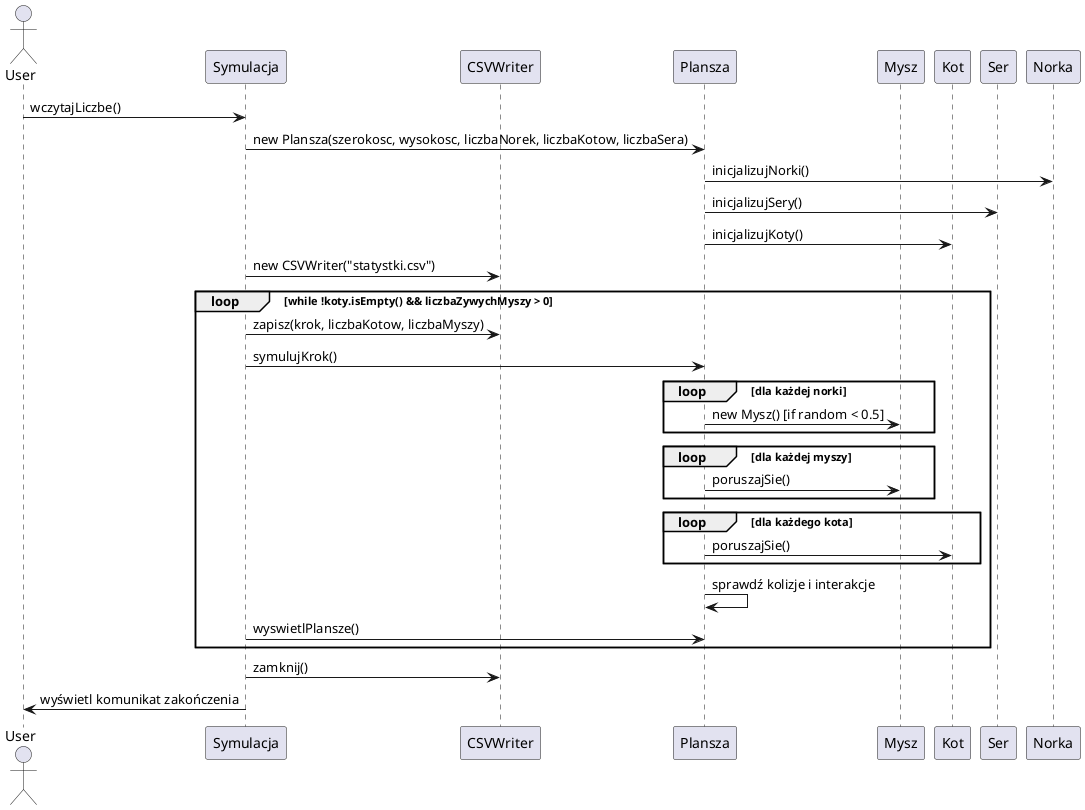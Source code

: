 @startuml
actor User
participant Symulacja
participant CSVWriter
participant Plansza
participant Mysz
participant Kot
participant Ser
participant Norka

User -> Symulacja: wczytajLiczbe()
Symulacja -> Plansza: new Plansza(szerokosc, wysokosc, liczbaNorek, liczbaKotow, liczbaSera)
Plansza -> Norka: inicjalizujNorki()
Plansza -> Ser: inicjalizujSery()
Plansza -> Kot: inicjalizujKoty()
Symulacja -> CSVWriter: new CSVWriter("statystki.csv")

loop while !koty.isEmpty() && liczbaZywychMyszy > 0
    Symulacja -> CSVWriter: zapisz(krok, liczbaKotow, liczbaMyszy)
    Symulacja -> Plansza: symulujKrok()
    loop dla każdej norki
        Plansza -> Mysz: new Mysz() [if random < 0.5]
    end
    loop dla każdej myszy
        Plansza -> Mysz: poruszajSie()
    end
    loop dla każdego kota
        Plansza -> Kot: poruszajSie()
    end
    Plansza -> Plansza: sprawdź kolizje i interakcje
    Symulacja -> Plansza: wyswietlPlansze()
end

Symulacja -> CSVWriter: zamknij()
Symulacja -> User: wyświetl komunikat zakończenia

@enduml